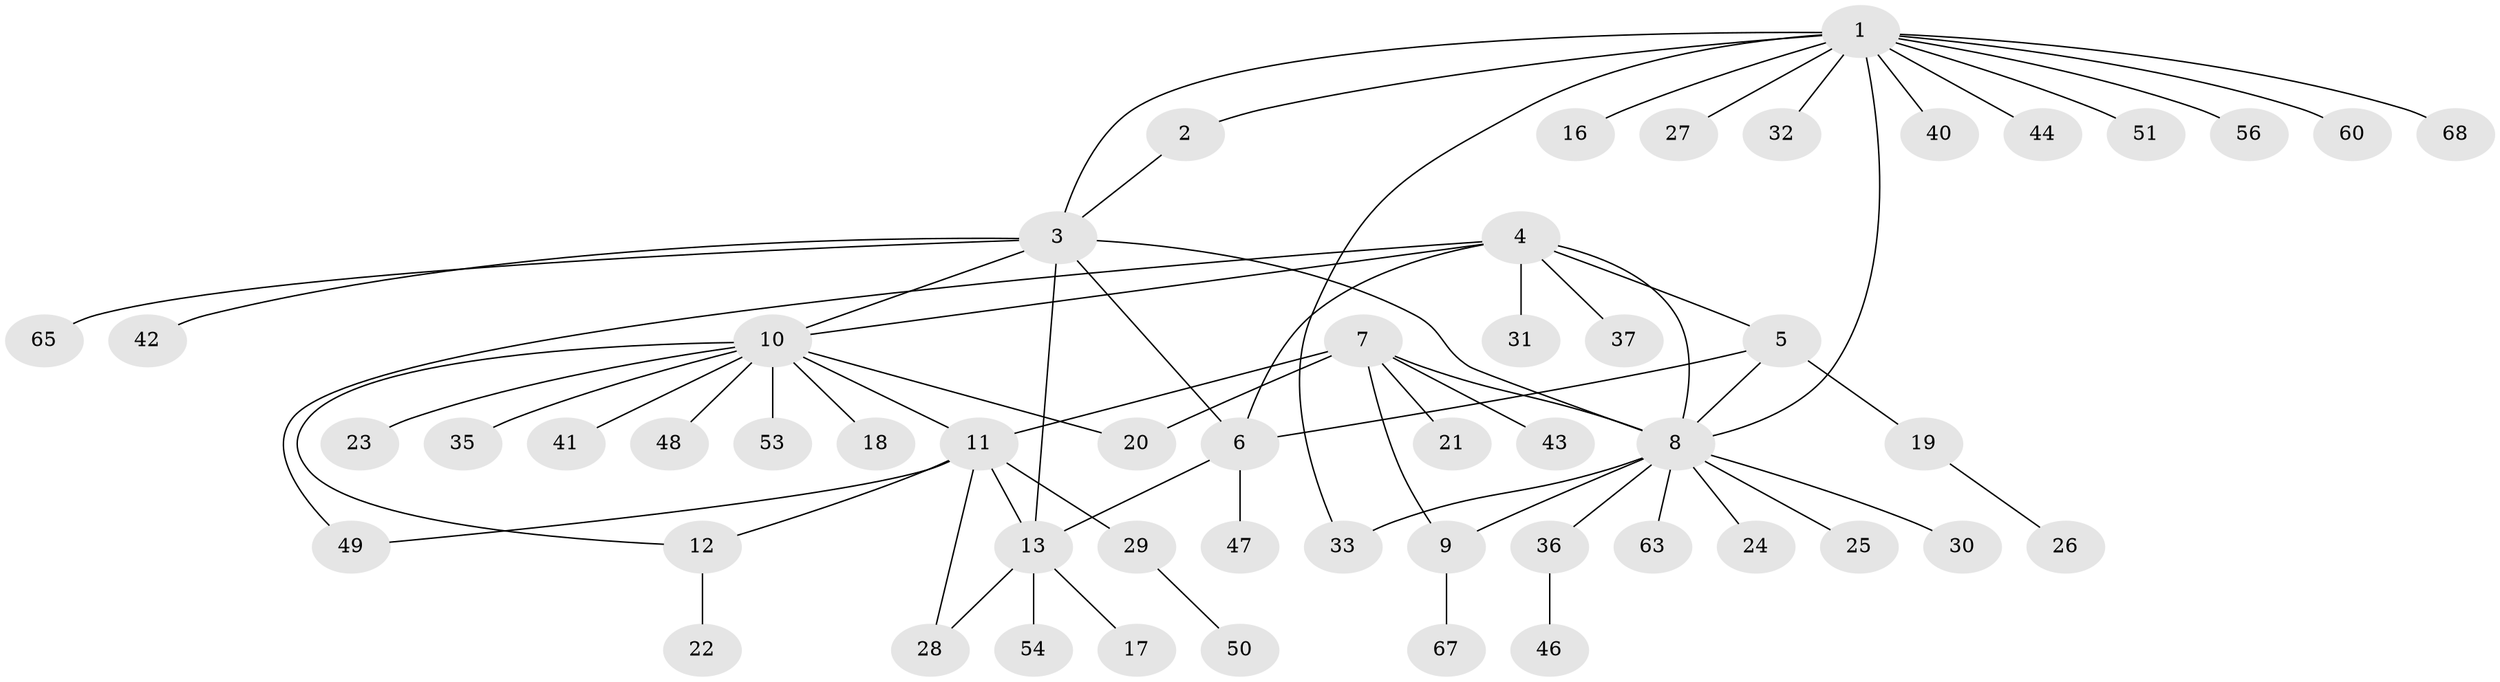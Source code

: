 // Generated by graph-tools (version 1.1) at 2025/52/02/27/25 19:52:20]
// undirected, 53 vertices, 67 edges
graph export_dot {
graph [start="1"]
  node [color=gray90,style=filled];
  1 [super="+64"];
  2;
  3 [super="+15"];
  4 [super="+59"];
  5;
  6 [super="+34"];
  7 [super="+62"];
  8 [super="+61"];
  9;
  10 [super="+39"];
  11 [super="+38"];
  12;
  13 [super="+14"];
  16 [super="+45"];
  17;
  18;
  19;
  20;
  21;
  22;
  23;
  24;
  25;
  26 [super="+69"];
  27;
  28 [super="+58"];
  29 [super="+52"];
  30 [super="+55"];
  31;
  32;
  33;
  35;
  36 [super="+57"];
  37;
  40;
  41;
  42;
  43;
  44;
  46;
  47;
  48;
  49;
  50;
  51;
  53 [super="+66"];
  54;
  56;
  60;
  63;
  65;
  67;
  68;
  1 -- 2;
  1 -- 3;
  1 -- 8;
  1 -- 16;
  1 -- 27;
  1 -- 32;
  1 -- 33;
  1 -- 40;
  1 -- 44;
  1 -- 51;
  1 -- 56;
  1 -- 60;
  1 -- 68;
  2 -- 3;
  3 -- 6;
  3 -- 10;
  3 -- 65;
  3 -- 8;
  3 -- 42;
  3 -- 13 [weight=2];
  4 -- 5;
  4 -- 6;
  4 -- 10;
  4 -- 31;
  4 -- 37;
  4 -- 49;
  4 -- 8;
  5 -- 6;
  5 -- 8;
  5 -- 19;
  6 -- 47;
  6 -- 13;
  7 -- 8;
  7 -- 9;
  7 -- 11;
  7 -- 20;
  7 -- 21;
  7 -- 43;
  8 -- 9;
  8 -- 24;
  8 -- 25;
  8 -- 30;
  8 -- 33;
  8 -- 36;
  8 -- 63;
  9 -- 67;
  10 -- 11;
  10 -- 12;
  10 -- 18;
  10 -- 20;
  10 -- 23;
  10 -- 35;
  10 -- 41;
  10 -- 48;
  10 -- 53;
  11 -- 12;
  11 -- 28;
  11 -- 29;
  11 -- 49;
  11 -- 13;
  12 -- 22;
  13 -- 28;
  13 -- 17;
  13 -- 54;
  19 -- 26;
  29 -- 50;
  36 -- 46;
}
